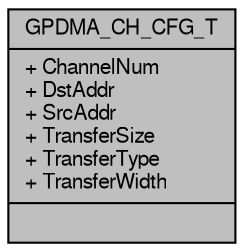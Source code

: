 digraph "GPDMA_CH_CFG_T"
{
  edge [fontname="FreeSans",fontsize="10",labelfontname="FreeSans",labelfontsize="10"];
  node [fontname="FreeSans",fontsize="10",shape=record];
  Node1 [label="{GPDMA_CH_CFG_T\n|+ ChannelNum\l+ DstAddr\l+ SrcAddr\l+ TransferSize\l+ TransferType\l+ TransferWidth\l|}",height=0.2,width=0.4,color="black", fillcolor="grey75", style="filled", fontcolor="black"];
}
